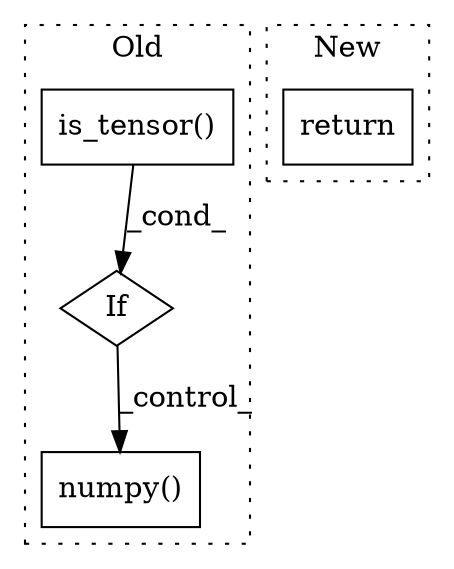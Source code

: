 digraph G {
subgraph cluster0 {
1 [label="is_tensor()" a="75" s="383,411" l="16,1" shape="box"];
3 [label="If" a="96" s="380" l="3" shape="diamond"];
4 [label="numpy()" a="75" s="434" l="20" shape="box"];
label = "Old";
style="dotted";
}
subgraph cluster1 {
2 [label="return" a="93" s="525" l="7" shape="box"];
label = "New";
style="dotted";
}
1 -> 3 [label="_cond_"];
3 -> 4 [label="_control_"];
}
